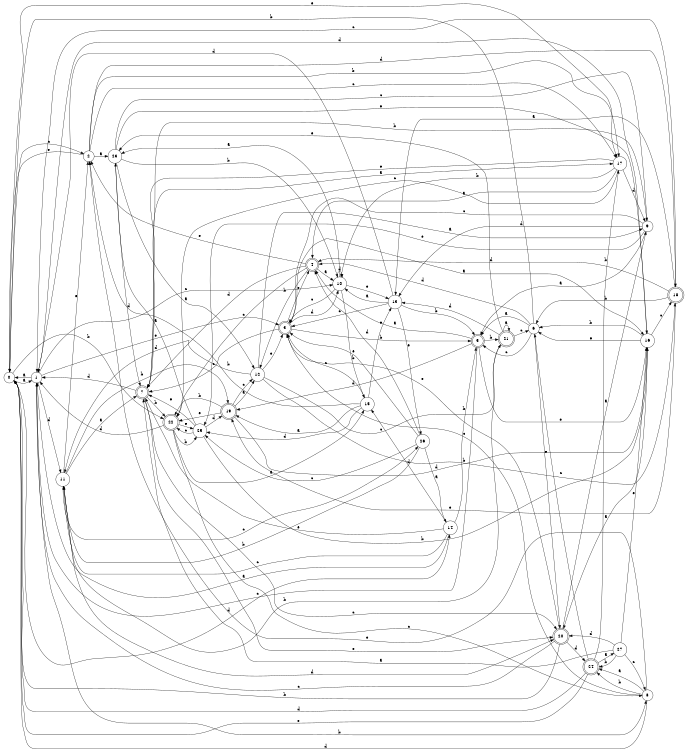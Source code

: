 digraph n23_5 {
__start0 [label="" shape="none"];

rankdir=LR;
size="8,5";

s0 [style="filled", color="black", fillcolor="white" shape="circle", label="0"];
s1 [style="filled", color="black", fillcolor="white" shape="circle", label="1"];
s2 [style="filled", color="black", fillcolor="white" shape="circle", label="2"];
s3 [style="rounded,filled", color="black", fillcolor="white" shape="doublecircle", label="3"];
s4 [style="rounded,filled", color="black", fillcolor="white" shape="doublecircle", label="4"];
s5 [style="rounded,filled", color="black", fillcolor="white" shape="doublecircle", label="5"];
s6 [style="filled", color="black", fillcolor="white" shape="circle", label="6"];
s7 [style="rounded,filled", color="black", fillcolor="white" shape="doublecircle", label="7"];
s8 [style="filled", color="black", fillcolor="white" shape="circle", label="8"];
s9 [style="filled", color="black", fillcolor="white" shape="circle", label="9"];
s10 [style="filled", color="black", fillcolor="white" shape="circle", label="10"];
s11 [style="filled", color="black", fillcolor="white" shape="circle", label="11"];
s12 [style="filled", color="black", fillcolor="white" shape="circle", label="12"];
s13 [style="filled", color="black", fillcolor="white" shape="circle", label="13"];
s14 [style="filled", color="black", fillcolor="white" shape="circle", label="14"];
s15 [style="filled", color="black", fillcolor="white" shape="circle", label="15"];
s16 [style="filled", color="black", fillcolor="white" shape="circle", label="16"];
s17 [style="filled", color="black", fillcolor="white" shape="circle", label="17"];
s18 [style="rounded,filled", color="black", fillcolor="white" shape="doublecircle", label="18"];
s19 [style="rounded,filled", color="black", fillcolor="white" shape="doublecircle", label="19"];
s20 [style="rounded,filled", color="black", fillcolor="white" shape="doublecircle", label="20"];
s21 [style="rounded,filled", color="black", fillcolor="white" shape="doublecircle", label="21"];
s22 [style="rounded,filled", color="black", fillcolor="white" shape="doublecircle", label="22"];
s23 [style="filled", color="black", fillcolor="white" shape="circle", label="23"];
s24 [style="rounded,filled", color="black", fillcolor="white" shape="doublecircle", label="24"];
s25 [style="filled", color="black", fillcolor="white" shape="circle", label="25"];
s26 [style="filled", color="black", fillcolor="white" shape="circle", label="26"];
s27 [style="filled", color="black", fillcolor="white" shape="circle", label="27"];
s0 -> s1 [label="a"];
s0 -> s22 [label="b"];
s0 -> s2 [label="c"];
s0 -> s14 [label="d"];
s0 -> s17 [label="e"];
s1 -> s0 [label="a"];
s1 -> s8 [label="b"];
s1 -> s10 [label="c"];
s1 -> s11 [label="d"];
s1 -> s3 [label="e"];
s2 -> s23 [label="a"];
s2 -> s17 [label="b"];
s2 -> s17 [label="c"];
s2 -> s18 [label="d"];
s2 -> s0 [label="e"];
s3 -> s16 [label="a"];
s3 -> s5 [label="b"];
s3 -> s7 [label="c"];
s3 -> s10 [label="d"];
s3 -> s4 [label="e"];
s4 -> s10 [label="a"];
s4 -> s12 [label="b"];
s4 -> s22 [label="c"];
s4 -> s7 [label="d"];
s4 -> s2 [label="e"];
s5 -> s4 [label="a"];
s5 -> s21 [label="b"];
s5 -> s1 [label="c"];
s5 -> s19 [label="d"];
s5 -> s16 [label="e"];
s6 -> s5 [label="a"];
s6 -> s0 [label="b"];
s6 -> s5 [label="c"];
s6 -> s4 [label="d"];
s6 -> s20 [label="e"];
s7 -> s17 [label="a"];
s7 -> s22 [label="b"];
s7 -> s20 [label="c"];
s7 -> s1 [label="d"];
s7 -> s20 [label="e"];
s8 -> s24 [label="a"];
s8 -> s24 [label="b"];
s8 -> s3 [label="c"];
s8 -> s0 [label="d"];
s8 -> s2 [label="e"];
s9 -> s5 [label="a"];
s9 -> s7 [label="b"];
s9 -> s3 [label="c"];
s9 -> s13 [label="d"];
s9 -> s25 [label="e"];
s10 -> s23 [label="a"];
s10 -> s15 [label="b"];
s10 -> s3 [label="c"];
s10 -> s10 [label="d"];
s10 -> s13 [label="e"];
s11 -> s7 [label="a"];
s11 -> s19 [label="b"];
s11 -> s26 [label="c"];
s11 -> s20 [label="d"];
s11 -> s2 [label="e"];
s12 -> s9 [label="a"];
s12 -> s18 [label="b"];
s12 -> s21 [label="c"];
s12 -> s11 [label="d"];
s12 -> s3 [label="e"];
s13 -> s10 [label="a"];
s13 -> s5 [label="b"];
s13 -> s3 [label="c"];
s13 -> s1 [label="d"];
s13 -> s26 [label="e"];
s14 -> s1 [label="a"];
s14 -> s5 [label="b"];
s14 -> s11 [label="c"];
s14 -> s15 [label="d"];
s14 -> s7 [label="e"];
s15 -> s19 [label="a"];
s15 -> s2 [label="b"];
s15 -> s3 [label="c"];
s15 -> s25 [label="d"];
s15 -> s13 [label="e"];
s16 -> s20 [label="a"];
s16 -> s6 [label="b"];
s16 -> s18 [label="c"];
s16 -> s1 [label="d"];
s16 -> s6 [label="e"];
s17 -> s4 [label="a"];
s17 -> s10 [label="b"];
s17 -> s22 [label="c"];
s17 -> s9 [label="d"];
s17 -> s7 [label="e"];
s18 -> s13 [label="a"];
s18 -> s6 [label="b"];
s18 -> s1 [label="c"];
s18 -> s4 [label="d"];
s18 -> s19 [label="e"];
s19 -> s12 [label="a"];
s19 -> s22 [label="b"];
s19 -> s12 [label="c"];
s19 -> s16 [label="d"];
s19 -> s22 [label="e"];
s20 -> s9 [label="a"];
s20 -> s0 [label="b"];
s20 -> s1 [label="c"];
s20 -> s24 [label="d"];
s20 -> s3 [label="e"];
s21 -> s21 [label="a"];
s21 -> s11 [label="b"];
s21 -> s6 [label="c"];
s21 -> s13 [label="d"];
s21 -> s23 [label="e"];
s22 -> s15 [label="a"];
s22 -> s25 [label="b"];
s22 -> s8 [label="c"];
s22 -> s1 [label="d"];
s22 -> s25 [label="e"];
s23 -> s12 [label="a"];
s23 -> s10 [label="b"];
s23 -> s9 [label="c"];
s23 -> s7 [label="d"];
s23 -> s16 [label="e"];
s24 -> s27 [label="a"];
s24 -> s17 [label="b"];
s24 -> s6 [label="c"];
s24 -> s0 [label="d"];
s24 -> s0 [label="e"];
s25 -> s23 [label="a"];
s25 -> s16 [label="b"];
s25 -> s22 [label="c"];
s25 -> s19 [label="d"];
s25 -> s7 [label="e"];
s26 -> s14 [label="a"];
s26 -> s11 [label="b"];
s26 -> s25 [label="c"];
s26 -> s4 [label="d"];
s26 -> s3 [label="e"];
s27 -> s7 [label="a"];
s27 -> s24 [label="b"];
s27 -> s8 [label="c"];
s27 -> s20 [label="d"];
s27 -> s16 [label="e"];

}
